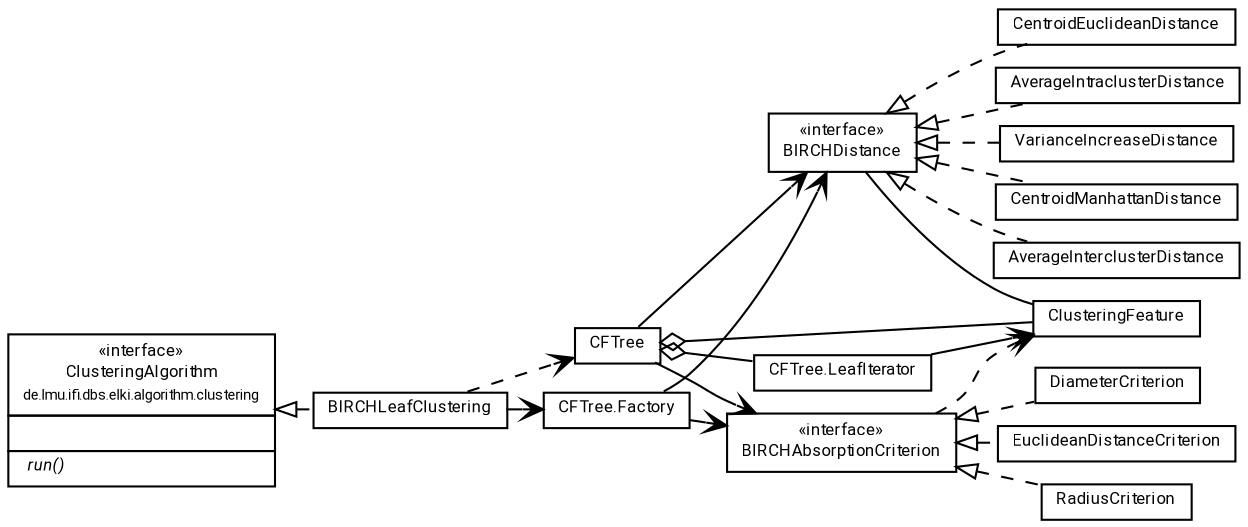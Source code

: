 #!/usr/local/bin/dot
#
# Class diagram 
# Generated by UMLGraph version R5_7_2-60-g0e99a6 (http://www.spinellis.gr/umlgraph/)
#

digraph G {
	graph [fontnames="svg"]
	edge [fontname="Roboto",fontsize=7,labelfontname="Roboto",labelfontsize=7,color="black"];
	node [fontname="Roboto",fontcolor="black",fontsize=8,shape=plaintext,margin=0,width=0,height=0];
	nodesep=0.15;
	ranksep=0.25;
	rankdir=LR;
	// de.lmu.ifi.dbs.elki.algorithm.clustering.hierarchical.birch.CentroidEuclideanDistance
	c259590 [label=<<table title="de.lmu.ifi.dbs.elki.algorithm.clustering.hierarchical.birch.CentroidEuclideanDistance" border="0" cellborder="1" cellspacing="0" cellpadding="2" href="CentroidEuclideanDistance.html" target="_parent">
		<tr><td><table border="0" cellspacing="0" cellpadding="1">
		<tr><td align="center" balign="center"> <font face="Roboto">CentroidEuclideanDistance</font> </td></tr>
		</table></td></tr>
		</table>>, URL="CentroidEuclideanDistance.html"];
	// de.lmu.ifi.dbs.elki.algorithm.clustering.hierarchical.birch.BIRCHLeafClustering
	c259592 [label=<<table title="de.lmu.ifi.dbs.elki.algorithm.clustering.hierarchical.birch.BIRCHLeafClustering" border="0" cellborder="1" cellspacing="0" cellpadding="2" href="BIRCHLeafClustering.html" target="_parent">
		<tr><td><table border="0" cellspacing="0" cellpadding="1">
		<tr><td align="center" balign="center"> <font face="Roboto">BIRCHLeafClustering</font> </td></tr>
		</table></td></tr>
		</table>>, URL="BIRCHLeafClustering.html"];
	// de.lmu.ifi.dbs.elki.algorithm.clustering.hierarchical.birch.DiameterCriterion
	c259594 [label=<<table title="de.lmu.ifi.dbs.elki.algorithm.clustering.hierarchical.birch.DiameterCriterion" border="0" cellborder="1" cellspacing="0" cellpadding="2" href="DiameterCriterion.html" target="_parent">
		<tr><td><table border="0" cellspacing="0" cellpadding="1">
		<tr><td align="center" balign="center"> <font face="Roboto">DiameterCriterion</font> </td></tr>
		</table></td></tr>
		</table>>, URL="DiameterCriterion.html"];
	// de.lmu.ifi.dbs.elki.algorithm.clustering.hierarchical.birch.CFTree
	c259596 [label=<<table title="de.lmu.ifi.dbs.elki.algorithm.clustering.hierarchical.birch.CFTree" border="0" cellborder="1" cellspacing="0" cellpadding="2" href="CFTree.html" target="_parent">
		<tr><td><table border="0" cellspacing="0" cellpadding="1">
		<tr><td align="center" balign="center"> <font face="Roboto">CFTree</font> </td></tr>
		</table></td></tr>
		</table>>, URL="CFTree.html"];
	// de.lmu.ifi.dbs.elki.algorithm.clustering.hierarchical.birch.CFTree.LeafIterator
	c259597 [label=<<table title="de.lmu.ifi.dbs.elki.algorithm.clustering.hierarchical.birch.CFTree.LeafIterator" border="0" cellborder="1" cellspacing="0" cellpadding="2" href="CFTree.LeafIterator.html" target="_parent">
		<tr><td><table border="0" cellspacing="0" cellpadding="1">
		<tr><td align="center" balign="center"> <font face="Roboto">CFTree.LeafIterator</font> </td></tr>
		</table></td></tr>
		</table>>, URL="CFTree.LeafIterator.html"];
	// de.lmu.ifi.dbs.elki.algorithm.clustering.hierarchical.birch.CFTree.Factory
	c259599 [label=<<table title="de.lmu.ifi.dbs.elki.algorithm.clustering.hierarchical.birch.CFTree.Factory" border="0" cellborder="1" cellspacing="0" cellpadding="2" href="CFTree.Factory.html" target="_parent">
		<tr><td><table border="0" cellspacing="0" cellpadding="1">
		<tr><td align="center" balign="center"> <font face="Roboto">CFTree.Factory</font> </td></tr>
		</table></td></tr>
		</table>>, URL="CFTree.Factory.html"];
	// de.lmu.ifi.dbs.elki.algorithm.clustering.hierarchical.birch.EuclideanDistanceCriterion
	c259601 [label=<<table title="de.lmu.ifi.dbs.elki.algorithm.clustering.hierarchical.birch.EuclideanDistanceCriterion" border="0" cellborder="1" cellspacing="0" cellpadding="2" href="EuclideanDistanceCriterion.html" target="_parent">
		<tr><td><table border="0" cellspacing="0" cellpadding="1">
		<tr><td align="center" balign="center"> <font face="Roboto">EuclideanDistanceCriterion</font> </td></tr>
		</table></td></tr>
		</table>>, URL="EuclideanDistanceCriterion.html"];
	// de.lmu.ifi.dbs.elki.algorithm.clustering.hierarchical.birch.BIRCHDistance
	c259603 [label=<<table title="de.lmu.ifi.dbs.elki.algorithm.clustering.hierarchical.birch.BIRCHDistance" border="0" cellborder="1" cellspacing="0" cellpadding="2" href="BIRCHDistance.html" target="_parent">
		<tr><td><table border="0" cellspacing="0" cellpadding="1">
		<tr><td align="center" balign="center"> &#171;interface&#187; </td></tr>
		<tr><td align="center" balign="center"> <font face="Roboto">BIRCHDistance</font> </td></tr>
		</table></td></tr>
		</table>>, URL="BIRCHDistance.html"];
	// de.lmu.ifi.dbs.elki.algorithm.clustering.hierarchical.birch.AverageIntraclusterDistance
	c259604 [label=<<table title="de.lmu.ifi.dbs.elki.algorithm.clustering.hierarchical.birch.AverageIntraclusterDistance" border="0" cellborder="1" cellspacing="0" cellpadding="2" href="AverageIntraclusterDistance.html" target="_parent">
		<tr><td><table border="0" cellspacing="0" cellpadding="1">
		<tr><td align="center" balign="center"> <font face="Roboto">AverageIntraclusterDistance</font> </td></tr>
		</table></td></tr>
		</table>>, URL="AverageIntraclusterDistance.html"];
	// de.lmu.ifi.dbs.elki.algorithm.clustering.hierarchical.birch.RadiusCriterion
	c259606 [label=<<table title="de.lmu.ifi.dbs.elki.algorithm.clustering.hierarchical.birch.RadiusCriterion" border="0" cellborder="1" cellspacing="0" cellpadding="2" href="RadiusCriterion.html" target="_parent">
		<tr><td><table border="0" cellspacing="0" cellpadding="1">
		<tr><td align="center" balign="center"> <font face="Roboto">RadiusCriterion</font> </td></tr>
		</table></td></tr>
		</table>>, URL="RadiusCriterion.html"];
	// de.lmu.ifi.dbs.elki.algorithm.clustering.hierarchical.birch.BIRCHAbsorptionCriterion
	c259608 [label=<<table title="de.lmu.ifi.dbs.elki.algorithm.clustering.hierarchical.birch.BIRCHAbsorptionCriterion" border="0" cellborder="1" cellspacing="0" cellpadding="2" href="BIRCHAbsorptionCriterion.html" target="_parent">
		<tr><td><table border="0" cellspacing="0" cellpadding="1">
		<tr><td align="center" balign="center"> &#171;interface&#187; </td></tr>
		<tr><td align="center" balign="center"> <font face="Roboto">BIRCHAbsorptionCriterion</font> </td></tr>
		</table></td></tr>
		</table>>, URL="BIRCHAbsorptionCriterion.html"];
	// de.lmu.ifi.dbs.elki.algorithm.clustering.hierarchical.birch.VarianceIncreaseDistance
	c259609 [label=<<table title="de.lmu.ifi.dbs.elki.algorithm.clustering.hierarchical.birch.VarianceIncreaseDistance" border="0" cellborder="1" cellspacing="0" cellpadding="2" href="VarianceIncreaseDistance.html" target="_parent">
		<tr><td><table border="0" cellspacing="0" cellpadding="1">
		<tr><td align="center" balign="center"> <font face="Roboto">VarianceIncreaseDistance</font> </td></tr>
		</table></td></tr>
		</table>>, URL="VarianceIncreaseDistance.html"];
	// de.lmu.ifi.dbs.elki.algorithm.clustering.hierarchical.birch.ClusteringFeature
	c259611 [label=<<table title="de.lmu.ifi.dbs.elki.algorithm.clustering.hierarchical.birch.ClusteringFeature" border="0" cellborder="1" cellspacing="0" cellpadding="2" href="ClusteringFeature.html" target="_parent">
		<tr><td><table border="0" cellspacing="0" cellpadding="1">
		<tr><td align="center" balign="center"> <font face="Roboto">ClusteringFeature</font> </td></tr>
		</table></td></tr>
		</table>>, URL="ClusteringFeature.html"];
	// de.lmu.ifi.dbs.elki.algorithm.clustering.hierarchical.birch.CentroidManhattanDistance
	c259612 [label=<<table title="de.lmu.ifi.dbs.elki.algorithm.clustering.hierarchical.birch.CentroidManhattanDistance" border="0" cellborder="1" cellspacing="0" cellpadding="2" href="CentroidManhattanDistance.html" target="_parent">
		<tr><td><table border="0" cellspacing="0" cellpadding="1">
		<tr><td align="center" balign="center"> <font face="Roboto">CentroidManhattanDistance</font> </td></tr>
		</table></td></tr>
		</table>>, URL="CentroidManhattanDistance.html"];
	// de.lmu.ifi.dbs.elki.algorithm.clustering.hierarchical.birch.AverageInterclusterDistance
	c259614 [label=<<table title="de.lmu.ifi.dbs.elki.algorithm.clustering.hierarchical.birch.AverageInterclusterDistance" border="0" cellborder="1" cellspacing="0" cellpadding="2" href="AverageInterclusterDistance.html" target="_parent">
		<tr><td><table border="0" cellspacing="0" cellpadding="1">
		<tr><td align="center" balign="center"> <font face="Roboto">AverageInterclusterDistance</font> </td></tr>
		</table></td></tr>
		</table>>, URL="AverageInterclusterDistance.html"];
	// de.lmu.ifi.dbs.elki.algorithm.clustering.ClusteringAlgorithm<C extends de.lmu.ifi.dbs.elki.data.Clustering<? extends de.lmu.ifi.dbs.elki.data.model.Model>>
	c259857 [label=<<table title="de.lmu.ifi.dbs.elki.algorithm.clustering.ClusteringAlgorithm" border="0" cellborder="1" cellspacing="0" cellpadding="2" href="../../ClusteringAlgorithm.html" target="_parent">
		<tr><td><table border="0" cellspacing="0" cellpadding="1">
		<tr><td align="center" balign="center"> &#171;interface&#187; </td></tr>
		<tr><td align="center" balign="center"> <font face="Roboto">ClusteringAlgorithm</font> </td></tr>
		<tr><td align="center" balign="center"> <font face="Roboto" point-size="7.0">de.lmu.ifi.dbs.elki.algorithm.clustering</font> </td></tr>
		</table></td></tr>
		<tr><td><table border="0" cellspacing="0" cellpadding="1">
		<tr><td align="left" balign="left">  </td></tr>
		</table></td></tr>
		<tr><td><table border="0" cellspacing="0" cellpadding="1">
		<tr><td align="left" balign="left"> <i> run()</i> </td></tr>
		</table></td></tr>
		</table>>, URL="../../ClusteringAlgorithm.html"];
	// de.lmu.ifi.dbs.elki.algorithm.clustering.hierarchical.birch.CentroidEuclideanDistance implements de.lmu.ifi.dbs.elki.algorithm.clustering.hierarchical.birch.BIRCHDistance
	c259603 -> c259590 [arrowtail=empty,style=dashed,dir=back,weight=9];
	// de.lmu.ifi.dbs.elki.algorithm.clustering.hierarchical.birch.BIRCHLeafClustering implements de.lmu.ifi.dbs.elki.algorithm.clustering.ClusteringAlgorithm<C extends de.lmu.ifi.dbs.elki.data.Clustering<? extends de.lmu.ifi.dbs.elki.data.model.Model>>
	c259857 -> c259592 [arrowtail=empty,style=dashed,dir=back,weight=9];
	// de.lmu.ifi.dbs.elki.algorithm.clustering.hierarchical.birch.BIRCHLeafClustering depend de.lmu.ifi.dbs.elki.algorithm.clustering.hierarchical.birch.CFTree
	c259592 -> c259596 [arrowhead=open,style=dashed,weight=0];
	// de.lmu.ifi.dbs.elki.algorithm.clustering.hierarchical.birch.DiameterCriterion implements de.lmu.ifi.dbs.elki.algorithm.clustering.hierarchical.birch.BIRCHAbsorptionCriterion
	c259608 -> c259594 [arrowtail=empty,style=dashed,dir=back,weight=9];
	// de.lmu.ifi.dbs.elki.algorithm.clustering.hierarchical.birch.CFTree has de.lmu.ifi.dbs.elki.algorithm.clustering.hierarchical.birch.ClusteringFeature
	c259596 -> c259611 [arrowhead=none,arrowtail=ediamond,dir=back,weight=4];
	// de.lmu.ifi.dbs.elki.algorithm.clustering.hierarchical.birch.CFTree has de.lmu.ifi.dbs.elki.algorithm.clustering.hierarchical.birch.CFTree.LeafIterator
	c259596 -> c259597 [arrowhead=none,arrowtail=ediamond,dir=back,weight=4];
	// de.lmu.ifi.dbs.elki.algorithm.clustering.hierarchical.birch.EuclideanDistanceCriterion implements de.lmu.ifi.dbs.elki.algorithm.clustering.hierarchical.birch.BIRCHAbsorptionCriterion
	c259608 -> c259601 [arrowtail=empty,style=dashed,dir=back,weight=9];
	// de.lmu.ifi.dbs.elki.algorithm.clustering.hierarchical.birch.BIRCHDistance assoc de.lmu.ifi.dbs.elki.algorithm.clustering.hierarchical.birch.ClusteringFeature
	c259603 -> c259611 [arrowhead=none,weight=2];
	// de.lmu.ifi.dbs.elki.algorithm.clustering.hierarchical.birch.AverageIntraclusterDistance implements de.lmu.ifi.dbs.elki.algorithm.clustering.hierarchical.birch.BIRCHDistance
	c259603 -> c259604 [arrowtail=empty,style=dashed,dir=back,weight=9];
	// de.lmu.ifi.dbs.elki.algorithm.clustering.hierarchical.birch.RadiusCriterion implements de.lmu.ifi.dbs.elki.algorithm.clustering.hierarchical.birch.BIRCHAbsorptionCriterion
	c259608 -> c259606 [arrowtail=empty,style=dashed,dir=back,weight=9];
	// de.lmu.ifi.dbs.elki.algorithm.clustering.hierarchical.birch.BIRCHAbsorptionCriterion depend de.lmu.ifi.dbs.elki.algorithm.clustering.hierarchical.birch.ClusteringFeature
	c259608 -> c259611 [arrowhead=open,style=dashed,weight=0];
	// de.lmu.ifi.dbs.elki.algorithm.clustering.hierarchical.birch.VarianceIncreaseDistance implements de.lmu.ifi.dbs.elki.algorithm.clustering.hierarchical.birch.BIRCHDistance
	c259603 -> c259609 [arrowtail=empty,style=dashed,dir=back,weight=9];
	// de.lmu.ifi.dbs.elki.algorithm.clustering.hierarchical.birch.CentroidManhattanDistance implements de.lmu.ifi.dbs.elki.algorithm.clustering.hierarchical.birch.BIRCHDistance
	c259603 -> c259612 [arrowtail=empty,style=dashed,dir=back,weight=9];
	// de.lmu.ifi.dbs.elki.algorithm.clustering.hierarchical.birch.AverageInterclusterDistance implements de.lmu.ifi.dbs.elki.algorithm.clustering.hierarchical.birch.BIRCHDistance
	c259603 -> c259614 [arrowtail=empty,style=dashed,dir=back,weight=9];
	// de.lmu.ifi.dbs.elki.algorithm.clustering.hierarchical.birch.BIRCHLeafClustering navassoc de.lmu.ifi.dbs.elki.algorithm.clustering.hierarchical.birch.CFTree.Factory
	c259592 -> c259599 [arrowhead=open,weight=1];
	// de.lmu.ifi.dbs.elki.algorithm.clustering.hierarchical.birch.CFTree navassoc de.lmu.ifi.dbs.elki.algorithm.clustering.hierarchical.birch.BIRCHDistance
	c259596 -> c259603 [arrowhead=open,weight=1];
	// de.lmu.ifi.dbs.elki.algorithm.clustering.hierarchical.birch.CFTree navassoc de.lmu.ifi.dbs.elki.algorithm.clustering.hierarchical.birch.BIRCHAbsorptionCriterion
	c259596 -> c259608 [arrowhead=open,weight=1];
	// de.lmu.ifi.dbs.elki.algorithm.clustering.hierarchical.birch.CFTree.LeafIterator navassoc de.lmu.ifi.dbs.elki.algorithm.clustering.hierarchical.birch.ClusteringFeature
	c259597 -> c259611 [arrowhead=open,weight=1,headlabel="*"];
	// de.lmu.ifi.dbs.elki.algorithm.clustering.hierarchical.birch.CFTree.Factory navassoc de.lmu.ifi.dbs.elki.algorithm.clustering.hierarchical.birch.BIRCHDistance
	c259599 -> c259603 [arrowhead=open,weight=1];
	// de.lmu.ifi.dbs.elki.algorithm.clustering.hierarchical.birch.CFTree.Factory navassoc de.lmu.ifi.dbs.elki.algorithm.clustering.hierarchical.birch.BIRCHAbsorptionCriterion
	c259599 -> c259608 [arrowhead=open,weight=1];
}

